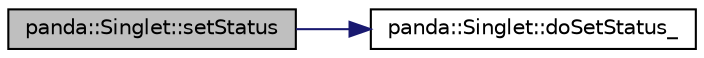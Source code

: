 digraph G
{
  edge [fontname="Helvetica",fontsize="10",labelfontname="Helvetica",labelfontsize="10"];
  node [fontname="Helvetica",fontsize="10",shape=record];
  rankdir=LR;
  Node1 [label="panda::Singlet::setStatus",height=0.2,width=0.4,color="black", fillcolor="grey75", style="filled" fontcolor="black"];
  Node1 -> Node2 [color="midnightblue",fontsize="10",style="solid"];
  Node2 [label="panda::Singlet::doSetStatus_",height=0.2,width=0.4,color="black", fillcolor="white", style="filled",URL="$classpanda_1_1Singlet.html#a660799e379f7949f3b8e2d74f6e1ddb2"];
}
